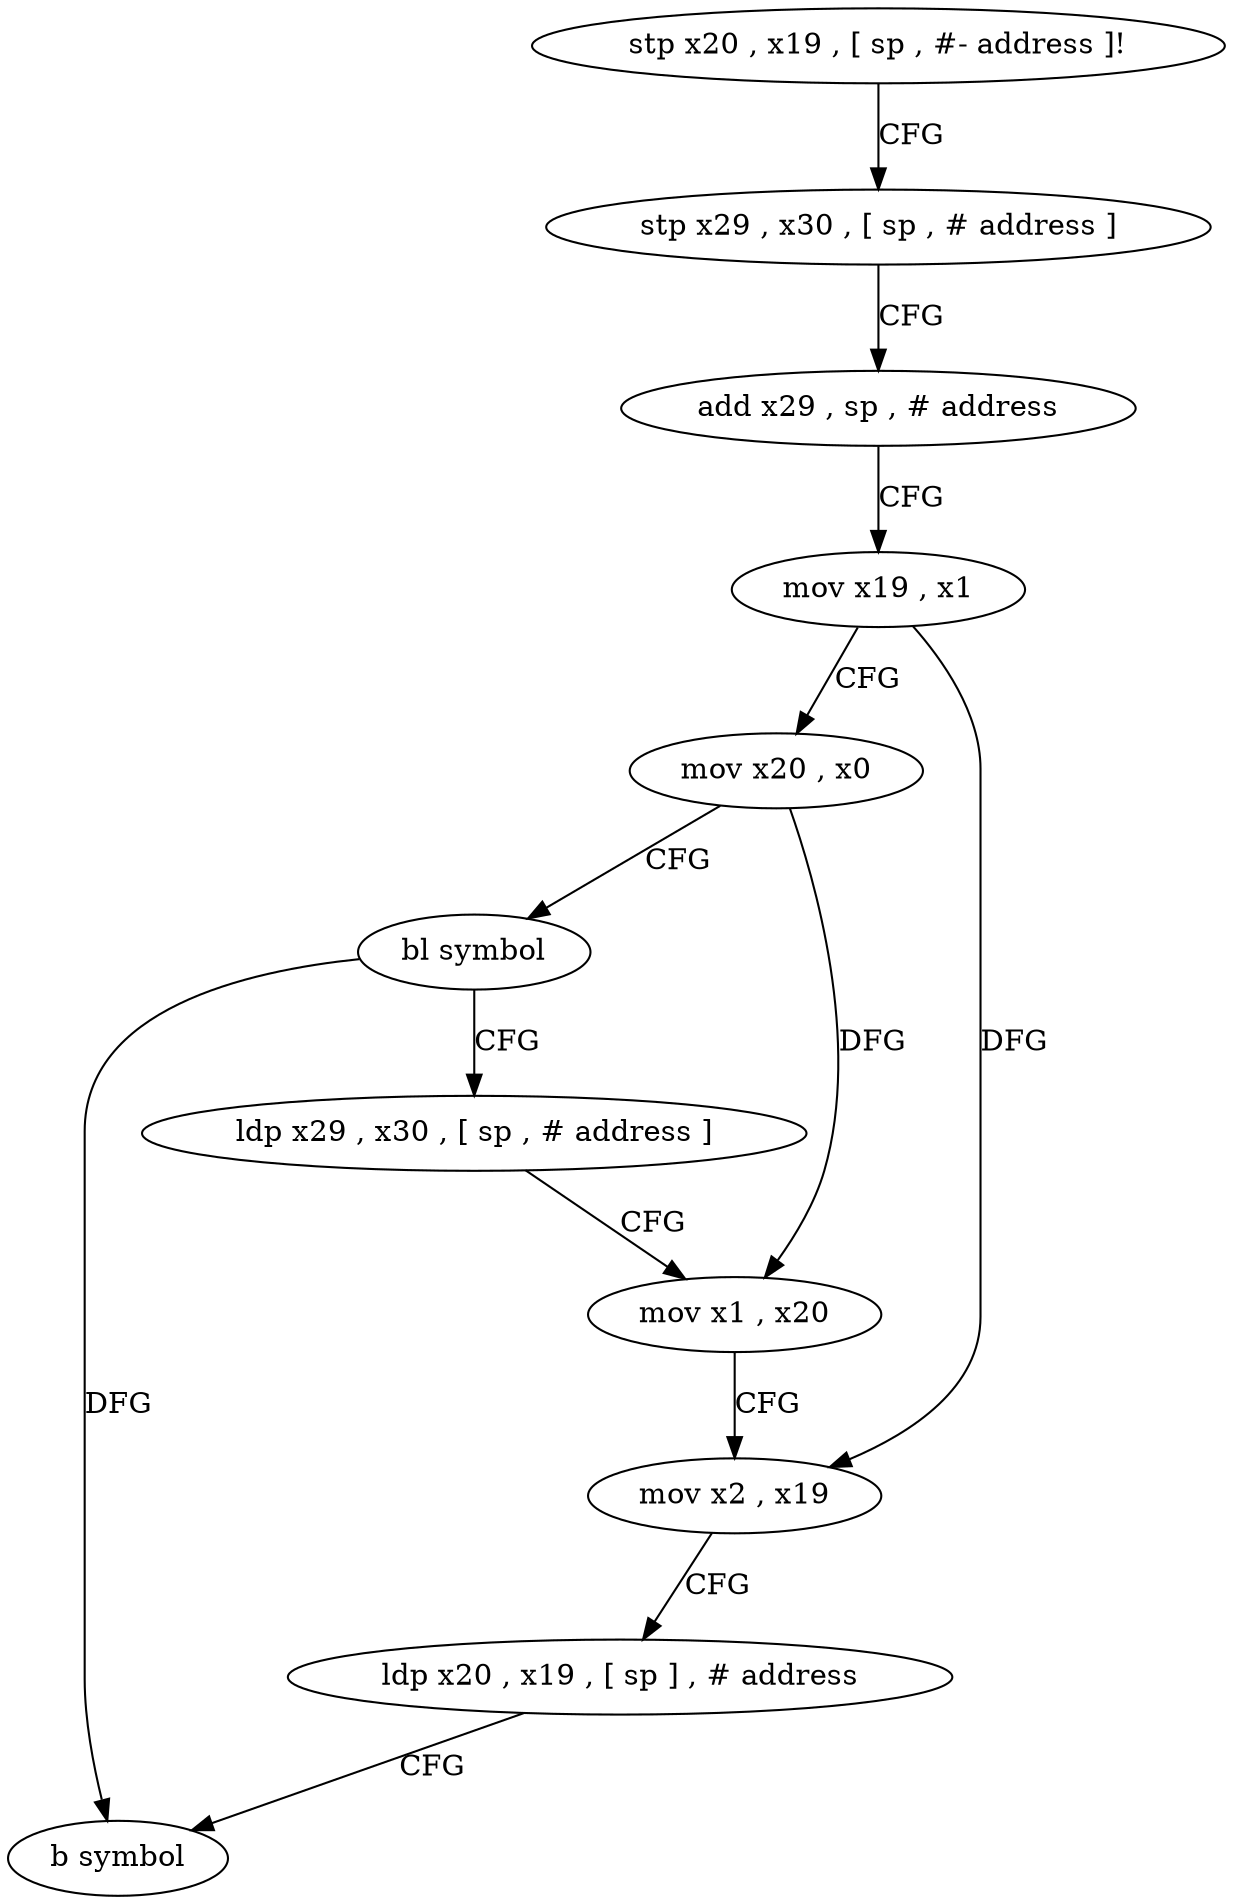 digraph "func" {
"4252032" [label = "stp x20 , x19 , [ sp , #- address ]!" ]
"4252036" [label = "stp x29 , x30 , [ sp , # address ]" ]
"4252040" [label = "add x29 , sp , # address" ]
"4252044" [label = "mov x19 , x1" ]
"4252048" [label = "mov x20 , x0" ]
"4252052" [label = "bl symbol" ]
"4252056" [label = "ldp x29 , x30 , [ sp , # address ]" ]
"4252060" [label = "mov x1 , x20" ]
"4252064" [label = "mov x2 , x19" ]
"4252068" [label = "ldp x20 , x19 , [ sp ] , # address" ]
"4252072" [label = "b symbol" ]
"4252032" -> "4252036" [ label = "CFG" ]
"4252036" -> "4252040" [ label = "CFG" ]
"4252040" -> "4252044" [ label = "CFG" ]
"4252044" -> "4252048" [ label = "CFG" ]
"4252044" -> "4252064" [ label = "DFG" ]
"4252048" -> "4252052" [ label = "CFG" ]
"4252048" -> "4252060" [ label = "DFG" ]
"4252052" -> "4252056" [ label = "CFG" ]
"4252052" -> "4252072" [ label = "DFG" ]
"4252056" -> "4252060" [ label = "CFG" ]
"4252060" -> "4252064" [ label = "CFG" ]
"4252064" -> "4252068" [ label = "CFG" ]
"4252068" -> "4252072" [ label = "CFG" ]
}
